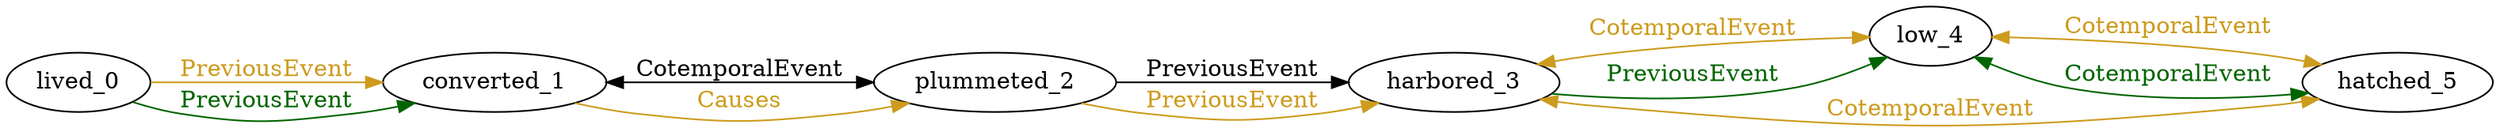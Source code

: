 digraph finite_state_machine { 
	rankdir=LR;
	size="50,50";
node0 [label = "lived_0"]
node1 [label = "converted_1"]
node2 [label = "plummeted_2"]
node3 [label = "harbored_3"]
node4 [label = "low_4"]
node5 [label = "hatched_5"]
node0 -> node1 [ label = "PreviousEvent" fontcolor="goldenrod3"  color = "goldenrod3"];
node1 -> node2 [ label = "CotemporalEvent" fontcolor="black" dir = "both" color = "Black"];
node1 -> node2 [ label = "Causes" fontcolor="goldenrod3"  color = "goldenrod3"];
node2 -> node3 [ label = "PreviousEvent" fontcolor="black"  color = "Black"];
node2 -> node3 [ label = "PreviousEvent" fontcolor="goldenrod3"  color = "goldenrod3"];
node3 -> node4 [ label = "CotemporalEvent" fontcolor="goldenrod3" dir = "both" color = "goldenrod3"];
node3 -> node5 [ label = "CotemporalEvent" fontcolor="goldenrod3" dir = "both" color = "goldenrod3"];
node4 -> node5 [ label = "CotemporalEvent" fontcolor="goldenrod3" dir = "both" color = "goldenrod3"];
node0 -> node1 [ label = "PreviousEvent" fontcolor="darkgreen"  color = "darkgreen"];
node3 -> node4 [ label = "PreviousEvent" fontcolor="darkgreen"  color = "darkgreen"];
node4 -> node5 [ label = "CotemporalEvent" fontcolor="darkgreen" dir = "both" color = "darkgreen"];
}